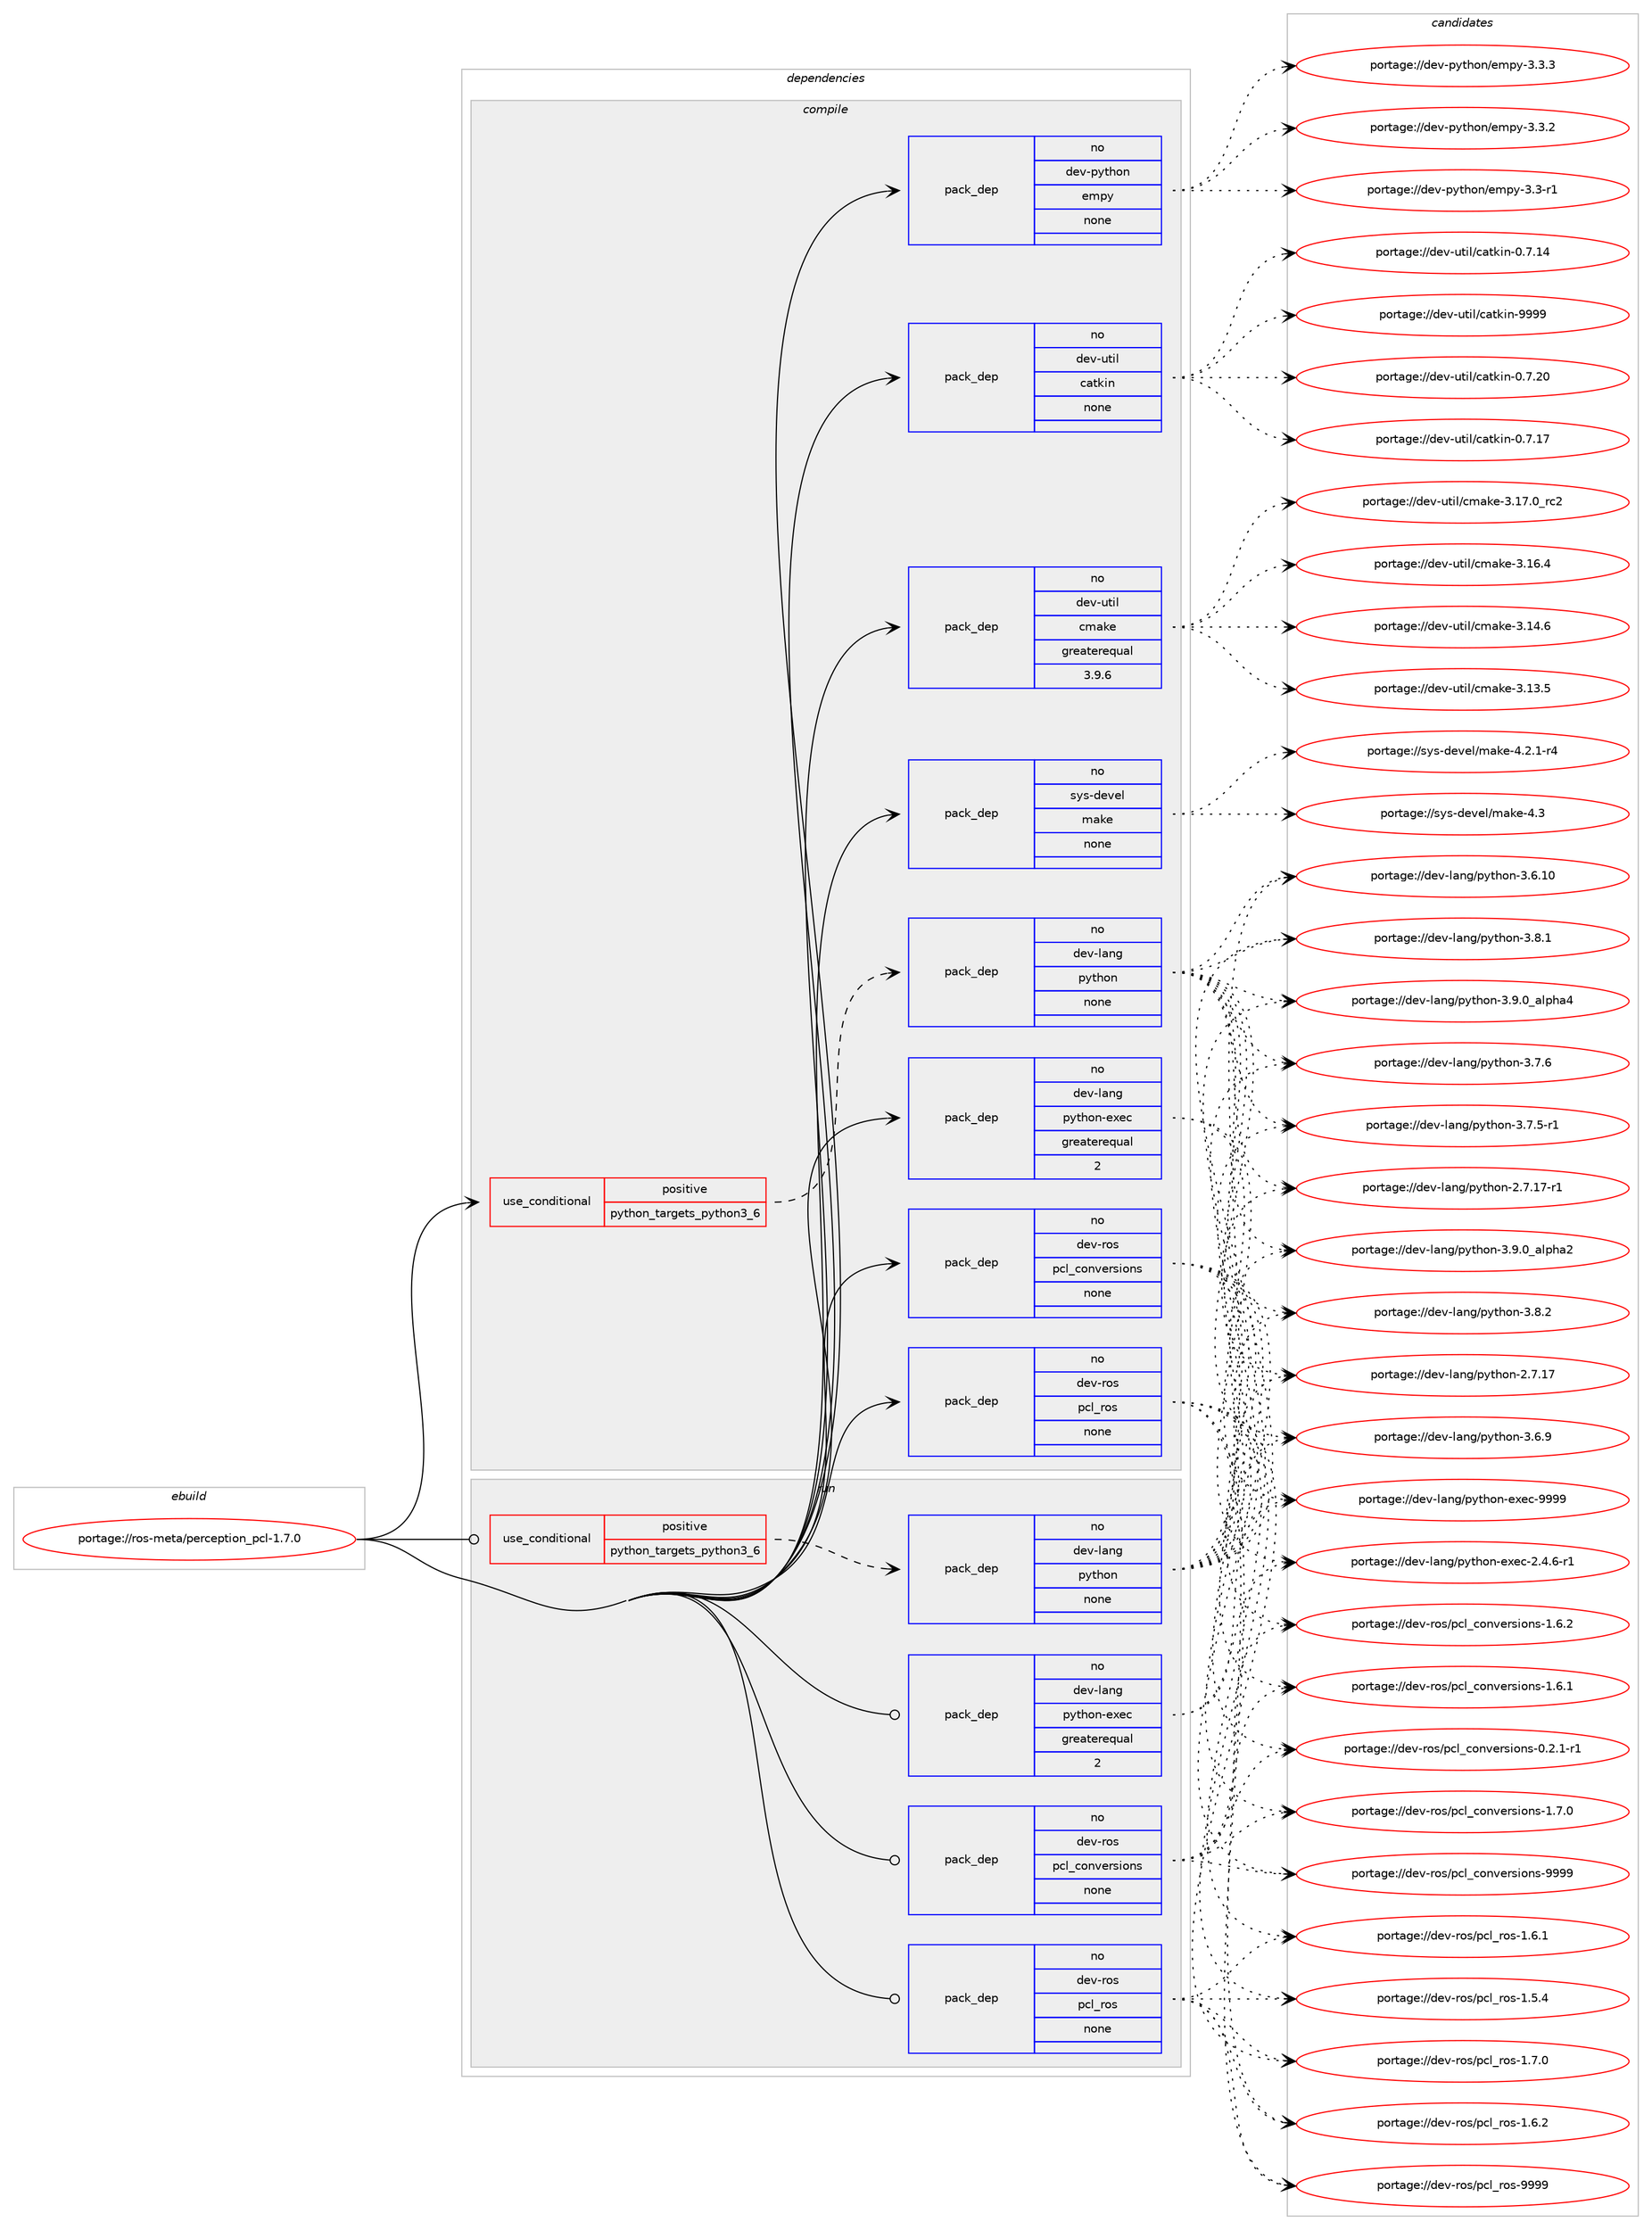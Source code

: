 digraph prolog {

# *************
# Graph options
# *************

newrank=true;
concentrate=true;
compound=true;
graph [rankdir=LR,fontname=Helvetica,fontsize=10,ranksep=1.5];#, ranksep=2.5, nodesep=0.2];
edge  [arrowhead=vee];
node  [fontname=Helvetica,fontsize=10];

# **********
# The ebuild
# **********

subgraph cluster_leftcol {
color=gray;
rank=same;
label=<<i>ebuild</i>>;
id [label="portage://ros-meta/perception_pcl-1.7.0", color=red, width=4, href="../ros-meta/perception_pcl-1.7.0.svg"];
}

# ****************
# The dependencies
# ****************

subgraph cluster_midcol {
color=gray;
label=<<i>dependencies</i>>;
subgraph cluster_compile {
fillcolor="#eeeeee";
style=filled;
label=<<i>compile</i>>;
subgraph cond11950 {
dependency60606 [label=<<TABLE BORDER="0" CELLBORDER="1" CELLSPACING="0" CELLPADDING="4"><TR><TD ROWSPAN="3" CELLPADDING="10">use_conditional</TD></TR><TR><TD>positive</TD></TR><TR><TD>python_targets_python3_6</TD></TR></TABLE>>, shape=none, color=red];
subgraph pack47398 {
dependency60607 [label=<<TABLE BORDER="0" CELLBORDER="1" CELLSPACING="0" CELLPADDING="4" WIDTH="220"><TR><TD ROWSPAN="6" CELLPADDING="30">pack_dep</TD></TR><TR><TD WIDTH="110">no</TD></TR><TR><TD>dev-lang</TD></TR><TR><TD>python</TD></TR><TR><TD>none</TD></TR><TR><TD></TD></TR></TABLE>>, shape=none, color=blue];
}
dependency60606:e -> dependency60607:w [weight=20,style="dashed",arrowhead="vee"];
}
id:e -> dependency60606:w [weight=20,style="solid",arrowhead="vee"];
subgraph pack47399 {
dependency60608 [label=<<TABLE BORDER="0" CELLBORDER="1" CELLSPACING="0" CELLPADDING="4" WIDTH="220"><TR><TD ROWSPAN="6" CELLPADDING="30">pack_dep</TD></TR><TR><TD WIDTH="110">no</TD></TR><TR><TD>dev-lang</TD></TR><TR><TD>python-exec</TD></TR><TR><TD>greaterequal</TD></TR><TR><TD>2</TD></TR></TABLE>>, shape=none, color=blue];
}
id:e -> dependency60608:w [weight=20,style="solid",arrowhead="vee"];
subgraph pack47400 {
dependency60609 [label=<<TABLE BORDER="0" CELLBORDER="1" CELLSPACING="0" CELLPADDING="4" WIDTH="220"><TR><TD ROWSPAN="6" CELLPADDING="30">pack_dep</TD></TR><TR><TD WIDTH="110">no</TD></TR><TR><TD>dev-python</TD></TR><TR><TD>empy</TD></TR><TR><TD>none</TD></TR><TR><TD></TD></TR></TABLE>>, shape=none, color=blue];
}
id:e -> dependency60609:w [weight=20,style="solid",arrowhead="vee"];
subgraph pack47401 {
dependency60610 [label=<<TABLE BORDER="0" CELLBORDER="1" CELLSPACING="0" CELLPADDING="4" WIDTH="220"><TR><TD ROWSPAN="6" CELLPADDING="30">pack_dep</TD></TR><TR><TD WIDTH="110">no</TD></TR><TR><TD>dev-ros</TD></TR><TR><TD>pcl_conversions</TD></TR><TR><TD>none</TD></TR><TR><TD></TD></TR></TABLE>>, shape=none, color=blue];
}
id:e -> dependency60610:w [weight=20,style="solid",arrowhead="vee"];
subgraph pack47402 {
dependency60611 [label=<<TABLE BORDER="0" CELLBORDER="1" CELLSPACING="0" CELLPADDING="4" WIDTH="220"><TR><TD ROWSPAN="6" CELLPADDING="30">pack_dep</TD></TR><TR><TD WIDTH="110">no</TD></TR><TR><TD>dev-ros</TD></TR><TR><TD>pcl_ros</TD></TR><TR><TD>none</TD></TR><TR><TD></TD></TR></TABLE>>, shape=none, color=blue];
}
id:e -> dependency60611:w [weight=20,style="solid",arrowhead="vee"];
subgraph pack47403 {
dependency60612 [label=<<TABLE BORDER="0" CELLBORDER="1" CELLSPACING="0" CELLPADDING="4" WIDTH="220"><TR><TD ROWSPAN="6" CELLPADDING="30">pack_dep</TD></TR><TR><TD WIDTH="110">no</TD></TR><TR><TD>dev-util</TD></TR><TR><TD>catkin</TD></TR><TR><TD>none</TD></TR><TR><TD></TD></TR></TABLE>>, shape=none, color=blue];
}
id:e -> dependency60612:w [weight=20,style="solid",arrowhead="vee"];
subgraph pack47404 {
dependency60613 [label=<<TABLE BORDER="0" CELLBORDER="1" CELLSPACING="0" CELLPADDING="4" WIDTH="220"><TR><TD ROWSPAN="6" CELLPADDING="30">pack_dep</TD></TR><TR><TD WIDTH="110">no</TD></TR><TR><TD>dev-util</TD></TR><TR><TD>cmake</TD></TR><TR><TD>greaterequal</TD></TR><TR><TD>3.9.6</TD></TR></TABLE>>, shape=none, color=blue];
}
id:e -> dependency60613:w [weight=20,style="solid",arrowhead="vee"];
subgraph pack47405 {
dependency60614 [label=<<TABLE BORDER="0" CELLBORDER="1" CELLSPACING="0" CELLPADDING="4" WIDTH="220"><TR><TD ROWSPAN="6" CELLPADDING="30">pack_dep</TD></TR><TR><TD WIDTH="110">no</TD></TR><TR><TD>sys-devel</TD></TR><TR><TD>make</TD></TR><TR><TD>none</TD></TR><TR><TD></TD></TR></TABLE>>, shape=none, color=blue];
}
id:e -> dependency60614:w [weight=20,style="solid",arrowhead="vee"];
}
subgraph cluster_compileandrun {
fillcolor="#eeeeee";
style=filled;
label=<<i>compile and run</i>>;
}
subgraph cluster_run {
fillcolor="#eeeeee";
style=filled;
label=<<i>run</i>>;
subgraph cond11951 {
dependency60615 [label=<<TABLE BORDER="0" CELLBORDER="1" CELLSPACING="0" CELLPADDING="4"><TR><TD ROWSPAN="3" CELLPADDING="10">use_conditional</TD></TR><TR><TD>positive</TD></TR><TR><TD>python_targets_python3_6</TD></TR></TABLE>>, shape=none, color=red];
subgraph pack47406 {
dependency60616 [label=<<TABLE BORDER="0" CELLBORDER="1" CELLSPACING="0" CELLPADDING="4" WIDTH="220"><TR><TD ROWSPAN="6" CELLPADDING="30">pack_dep</TD></TR><TR><TD WIDTH="110">no</TD></TR><TR><TD>dev-lang</TD></TR><TR><TD>python</TD></TR><TR><TD>none</TD></TR><TR><TD></TD></TR></TABLE>>, shape=none, color=blue];
}
dependency60615:e -> dependency60616:w [weight=20,style="dashed",arrowhead="vee"];
}
id:e -> dependency60615:w [weight=20,style="solid",arrowhead="odot"];
subgraph pack47407 {
dependency60617 [label=<<TABLE BORDER="0" CELLBORDER="1" CELLSPACING="0" CELLPADDING="4" WIDTH="220"><TR><TD ROWSPAN="6" CELLPADDING="30">pack_dep</TD></TR><TR><TD WIDTH="110">no</TD></TR><TR><TD>dev-lang</TD></TR><TR><TD>python-exec</TD></TR><TR><TD>greaterequal</TD></TR><TR><TD>2</TD></TR></TABLE>>, shape=none, color=blue];
}
id:e -> dependency60617:w [weight=20,style="solid",arrowhead="odot"];
subgraph pack47408 {
dependency60618 [label=<<TABLE BORDER="0" CELLBORDER="1" CELLSPACING="0" CELLPADDING="4" WIDTH="220"><TR><TD ROWSPAN="6" CELLPADDING="30">pack_dep</TD></TR><TR><TD WIDTH="110">no</TD></TR><TR><TD>dev-ros</TD></TR><TR><TD>pcl_conversions</TD></TR><TR><TD>none</TD></TR><TR><TD></TD></TR></TABLE>>, shape=none, color=blue];
}
id:e -> dependency60618:w [weight=20,style="solid",arrowhead="odot"];
subgraph pack47409 {
dependency60619 [label=<<TABLE BORDER="0" CELLBORDER="1" CELLSPACING="0" CELLPADDING="4" WIDTH="220"><TR><TD ROWSPAN="6" CELLPADDING="30">pack_dep</TD></TR><TR><TD WIDTH="110">no</TD></TR><TR><TD>dev-ros</TD></TR><TR><TD>pcl_ros</TD></TR><TR><TD>none</TD></TR><TR><TD></TD></TR></TABLE>>, shape=none, color=blue];
}
id:e -> dependency60619:w [weight=20,style="solid",arrowhead="odot"];
}
}

# **************
# The candidates
# **************

subgraph cluster_choices {
rank=same;
color=gray;
label=<<i>candidates</i>>;

subgraph choice47398 {
color=black;
nodesep=1;
choice10010111845108971101034711212111610411111045514657464895971081121049752 [label="portage://dev-lang/python-3.9.0_alpha4", color=red, width=4,href="../dev-lang/python-3.9.0_alpha4.svg"];
choice10010111845108971101034711212111610411111045514657464895971081121049750 [label="portage://dev-lang/python-3.9.0_alpha2", color=red, width=4,href="../dev-lang/python-3.9.0_alpha2.svg"];
choice100101118451089711010347112121116104111110455146564650 [label="portage://dev-lang/python-3.8.2", color=red, width=4,href="../dev-lang/python-3.8.2.svg"];
choice100101118451089711010347112121116104111110455146564649 [label="portage://dev-lang/python-3.8.1", color=red, width=4,href="../dev-lang/python-3.8.1.svg"];
choice100101118451089711010347112121116104111110455146554654 [label="portage://dev-lang/python-3.7.6", color=red, width=4,href="../dev-lang/python-3.7.6.svg"];
choice1001011184510897110103471121211161041111104551465546534511449 [label="portage://dev-lang/python-3.7.5-r1", color=red, width=4,href="../dev-lang/python-3.7.5-r1.svg"];
choice100101118451089711010347112121116104111110455146544657 [label="portage://dev-lang/python-3.6.9", color=red, width=4,href="../dev-lang/python-3.6.9.svg"];
choice10010111845108971101034711212111610411111045514654464948 [label="portage://dev-lang/python-3.6.10", color=red, width=4,href="../dev-lang/python-3.6.10.svg"];
choice100101118451089711010347112121116104111110455046554649554511449 [label="portage://dev-lang/python-2.7.17-r1", color=red, width=4,href="../dev-lang/python-2.7.17-r1.svg"];
choice10010111845108971101034711212111610411111045504655464955 [label="portage://dev-lang/python-2.7.17", color=red, width=4,href="../dev-lang/python-2.7.17.svg"];
dependency60607:e -> choice10010111845108971101034711212111610411111045514657464895971081121049752:w [style=dotted,weight="100"];
dependency60607:e -> choice10010111845108971101034711212111610411111045514657464895971081121049750:w [style=dotted,weight="100"];
dependency60607:e -> choice100101118451089711010347112121116104111110455146564650:w [style=dotted,weight="100"];
dependency60607:e -> choice100101118451089711010347112121116104111110455146564649:w [style=dotted,weight="100"];
dependency60607:e -> choice100101118451089711010347112121116104111110455146554654:w [style=dotted,weight="100"];
dependency60607:e -> choice1001011184510897110103471121211161041111104551465546534511449:w [style=dotted,weight="100"];
dependency60607:e -> choice100101118451089711010347112121116104111110455146544657:w [style=dotted,weight="100"];
dependency60607:e -> choice10010111845108971101034711212111610411111045514654464948:w [style=dotted,weight="100"];
dependency60607:e -> choice100101118451089711010347112121116104111110455046554649554511449:w [style=dotted,weight="100"];
dependency60607:e -> choice10010111845108971101034711212111610411111045504655464955:w [style=dotted,weight="100"];
}
subgraph choice47399 {
color=black;
nodesep=1;
choice10010111845108971101034711212111610411111045101120101994557575757 [label="portage://dev-lang/python-exec-9999", color=red, width=4,href="../dev-lang/python-exec-9999.svg"];
choice10010111845108971101034711212111610411111045101120101994550465246544511449 [label="portage://dev-lang/python-exec-2.4.6-r1", color=red, width=4,href="../dev-lang/python-exec-2.4.6-r1.svg"];
dependency60608:e -> choice10010111845108971101034711212111610411111045101120101994557575757:w [style=dotted,weight="100"];
dependency60608:e -> choice10010111845108971101034711212111610411111045101120101994550465246544511449:w [style=dotted,weight="100"];
}
subgraph choice47400 {
color=black;
nodesep=1;
choice1001011184511212111610411111047101109112121455146514651 [label="portage://dev-python/empy-3.3.3", color=red, width=4,href="../dev-python/empy-3.3.3.svg"];
choice1001011184511212111610411111047101109112121455146514650 [label="portage://dev-python/empy-3.3.2", color=red, width=4,href="../dev-python/empy-3.3.2.svg"];
choice1001011184511212111610411111047101109112121455146514511449 [label="portage://dev-python/empy-3.3-r1", color=red, width=4,href="../dev-python/empy-3.3-r1.svg"];
dependency60609:e -> choice1001011184511212111610411111047101109112121455146514651:w [style=dotted,weight="100"];
dependency60609:e -> choice1001011184511212111610411111047101109112121455146514650:w [style=dotted,weight="100"];
dependency60609:e -> choice1001011184511212111610411111047101109112121455146514511449:w [style=dotted,weight="100"];
}
subgraph choice47401 {
color=black;
nodesep=1;
choice10010111845114111115471129910895991111101181011141151051111101154557575757 [label="portage://dev-ros/pcl_conversions-9999", color=red, width=4,href="../dev-ros/pcl_conversions-9999.svg"];
choice1001011184511411111547112991089599111110118101114115105111110115454946554648 [label="portage://dev-ros/pcl_conversions-1.7.0", color=red, width=4,href="../dev-ros/pcl_conversions-1.7.0.svg"];
choice1001011184511411111547112991089599111110118101114115105111110115454946544650 [label="portage://dev-ros/pcl_conversions-1.6.2", color=red, width=4,href="../dev-ros/pcl_conversions-1.6.2.svg"];
choice1001011184511411111547112991089599111110118101114115105111110115454946544649 [label="portage://dev-ros/pcl_conversions-1.6.1", color=red, width=4,href="../dev-ros/pcl_conversions-1.6.1.svg"];
choice10010111845114111115471129910895991111101181011141151051111101154548465046494511449 [label="portage://dev-ros/pcl_conversions-0.2.1-r1", color=red, width=4,href="../dev-ros/pcl_conversions-0.2.1-r1.svg"];
dependency60610:e -> choice10010111845114111115471129910895991111101181011141151051111101154557575757:w [style=dotted,weight="100"];
dependency60610:e -> choice1001011184511411111547112991089599111110118101114115105111110115454946554648:w [style=dotted,weight="100"];
dependency60610:e -> choice1001011184511411111547112991089599111110118101114115105111110115454946544650:w [style=dotted,weight="100"];
dependency60610:e -> choice1001011184511411111547112991089599111110118101114115105111110115454946544649:w [style=dotted,weight="100"];
dependency60610:e -> choice10010111845114111115471129910895991111101181011141151051111101154548465046494511449:w [style=dotted,weight="100"];
}
subgraph choice47402 {
color=black;
nodesep=1;
choice100101118451141111154711299108951141111154557575757 [label="portage://dev-ros/pcl_ros-9999", color=red, width=4,href="../dev-ros/pcl_ros-9999.svg"];
choice10010111845114111115471129910895114111115454946554648 [label="portage://dev-ros/pcl_ros-1.7.0", color=red, width=4,href="../dev-ros/pcl_ros-1.7.0.svg"];
choice10010111845114111115471129910895114111115454946544650 [label="portage://dev-ros/pcl_ros-1.6.2", color=red, width=4,href="../dev-ros/pcl_ros-1.6.2.svg"];
choice10010111845114111115471129910895114111115454946544649 [label="portage://dev-ros/pcl_ros-1.6.1", color=red, width=4,href="../dev-ros/pcl_ros-1.6.1.svg"];
choice10010111845114111115471129910895114111115454946534652 [label="portage://dev-ros/pcl_ros-1.5.4", color=red, width=4,href="../dev-ros/pcl_ros-1.5.4.svg"];
dependency60611:e -> choice100101118451141111154711299108951141111154557575757:w [style=dotted,weight="100"];
dependency60611:e -> choice10010111845114111115471129910895114111115454946554648:w [style=dotted,weight="100"];
dependency60611:e -> choice10010111845114111115471129910895114111115454946544650:w [style=dotted,weight="100"];
dependency60611:e -> choice10010111845114111115471129910895114111115454946544649:w [style=dotted,weight="100"];
dependency60611:e -> choice10010111845114111115471129910895114111115454946534652:w [style=dotted,weight="100"];
}
subgraph choice47403 {
color=black;
nodesep=1;
choice100101118451171161051084799971161071051104557575757 [label="portage://dev-util/catkin-9999", color=red, width=4,href="../dev-util/catkin-9999.svg"];
choice1001011184511711610510847999711610710511045484655465048 [label="portage://dev-util/catkin-0.7.20", color=red, width=4,href="../dev-util/catkin-0.7.20.svg"];
choice1001011184511711610510847999711610710511045484655464955 [label="portage://dev-util/catkin-0.7.17", color=red, width=4,href="../dev-util/catkin-0.7.17.svg"];
choice1001011184511711610510847999711610710511045484655464952 [label="portage://dev-util/catkin-0.7.14", color=red, width=4,href="../dev-util/catkin-0.7.14.svg"];
dependency60612:e -> choice100101118451171161051084799971161071051104557575757:w [style=dotted,weight="100"];
dependency60612:e -> choice1001011184511711610510847999711610710511045484655465048:w [style=dotted,weight="100"];
dependency60612:e -> choice1001011184511711610510847999711610710511045484655464955:w [style=dotted,weight="100"];
dependency60612:e -> choice1001011184511711610510847999711610710511045484655464952:w [style=dotted,weight="100"];
}
subgraph choice47404 {
color=black;
nodesep=1;
choice1001011184511711610510847991099710710145514649554648951149950 [label="portage://dev-util/cmake-3.17.0_rc2", color=red, width=4,href="../dev-util/cmake-3.17.0_rc2.svg"];
choice1001011184511711610510847991099710710145514649544652 [label="portage://dev-util/cmake-3.16.4", color=red, width=4,href="../dev-util/cmake-3.16.4.svg"];
choice1001011184511711610510847991099710710145514649524654 [label="portage://dev-util/cmake-3.14.6", color=red, width=4,href="../dev-util/cmake-3.14.6.svg"];
choice1001011184511711610510847991099710710145514649514653 [label="portage://dev-util/cmake-3.13.5", color=red, width=4,href="../dev-util/cmake-3.13.5.svg"];
dependency60613:e -> choice1001011184511711610510847991099710710145514649554648951149950:w [style=dotted,weight="100"];
dependency60613:e -> choice1001011184511711610510847991099710710145514649544652:w [style=dotted,weight="100"];
dependency60613:e -> choice1001011184511711610510847991099710710145514649524654:w [style=dotted,weight="100"];
dependency60613:e -> choice1001011184511711610510847991099710710145514649514653:w [style=dotted,weight="100"];
}
subgraph choice47405 {
color=black;
nodesep=1;
choice11512111545100101118101108471099710710145524651 [label="portage://sys-devel/make-4.3", color=red, width=4,href="../sys-devel/make-4.3.svg"];
choice1151211154510010111810110847109971071014552465046494511452 [label="portage://sys-devel/make-4.2.1-r4", color=red, width=4,href="../sys-devel/make-4.2.1-r4.svg"];
dependency60614:e -> choice11512111545100101118101108471099710710145524651:w [style=dotted,weight="100"];
dependency60614:e -> choice1151211154510010111810110847109971071014552465046494511452:w [style=dotted,weight="100"];
}
subgraph choice47406 {
color=black;
nodesep=1;
choice10010111845108971101034711212111610411111045514657464895971081121049752 [label="portage://dev-lang/python-3.9.0_alpha4", color=red, width=4,href="../dev-lang/python-3.9.0_alpha4.svg"];
choice10010111845108971101034711212111610411111045514657464895971081121049750 [label="portage://dev-lang/python-3.9.0_alpha2", color=red, width=4,href="../dev-lang/python-3.9.0_alpha2.svg"];
choice100101118451089711010347112121116104111110455146564650 [label="portage://dev-lang/python-3.8.2", color=red, width=4,href="../dev-lang/python-3.8.2.svg"];
choice100101118451089711010347112121116104111110455146564649 [label="portage://dev-lang/python-3.8.1", color=red, width=4,href="../dev-lang/python-3.8.1.svg"];
choice100101118451089711010347112121116104111110455146554654 [label="portage://dev-lang/python-3.7.6", color=red, width=4,href="../dev-lang/python-3.7.6.svg"];
choice1001011184510897110103471121211161041111104551465546534511449 [label="portage://dev-lang/python-3.7.5-r1", color=red, width=4,href="../dev-lang/python-3.7.5-r1.svg"];
choice100101118451089711010347112121116104111110455146544657 [label="portage://dev-lang/python-3.6.9", color=red, width=4,href="../dev-lang/python-3.6.9.svg"];
choice10010111845108971101034711212111610411111045514654464948 [label="portage://dev-lang/python-3.6.10", color=red, width=4,href="../dev-lang/python-3.6.10.svg"];
choice100101118451089711010347112121116104111110455046554649554511449 [label="portage://dev-lang/python-2.7.17-r1", color=red, width=4,href="../dev-lang/python-2.7.17-r1.svg"];
choice10010111845108971101034711212111610411111045504655464955 [label="portage://dev-lang/python-2.7.17", color=red, width=4,href="../dev-lang/python-2.7.17.svg"];
dependency60616:e -> choice10010111845108971101034711212111610411111045514657464895971081121049752:w [style=dotted,weight="100"];
dependency60616:e -> choice10010111845108971101034711212111610411111045514657464895971081121049750:w [style=dotted,weight="100"];
dependency60616:e -> choice100101118451089711010347112121116104111110455146564650:w [style=dotted,weight="100"];
dependency60616:e -> choice100101118451089711010347112121116104111110455146564649:w [style=dotted,weight="100"];
dependency60616:e -> choice100101118451089711010347112121116104111110455146554654:w [style=dotted,weight="100"];
dependency60616:e -> choice1001011184510897110103471121211161041111104551465546534511449:w [style=dotted,weight="100"];
dependency60616:e -> choice100101118451089711010347112121116104111110455146544657:w [style=dotted,weight="100"];
dependency60616:e -> choice10010111845108971101034711212111610411111045514654464948:w [style=dotted,weight="100"];
dependency60616:e -> choice100101118451089711010347112121116104111110455046554649554511449:w [style=dotted,weight="100"];
dependency60616:e -> choice10010111845108971101034711212111610411111045504655464955:w [style=dotted,weight="100"];
}
subgraph choice47407 {
color=black;
nodesep=1;
choice10010111845108971101034711212111610411111045101120101994557575757 [label="portage://dev-lang/python-exec-9999", color=red, width=4,href="../dev-lang/python-exec-9999.svg"];
choice10010111845108971101034711212111610411111045101120101994550465246544511449 [label="portage://dev-lang/python-exec-2.4.6-r1", color=red, width=4,href="../dev-lang/python-exec-2.4.6-r1.svg"];
dependency60617:e -> choice10010111845108971101034711212111610411111045101120101994557575757:w [style=dotted,weight="100"];
dependency60617:e -> choice10010111845108971101034711212111610411111045101120101994550465246544511449:w [style=dotted,weight="100"];
}
subgraph choice47408 {
color=black;
nodesep=1;
choice10010111845114111115471129910895991111101181011141151051111101154557575757 [label="portage://dev-ros/pcl_conversions-9999", color=red, width=4,href="../dev-ros/pcl_conversions-9999.svg"];
choice1001011184511411111547112991089599111110118101114115105111110115454946554648 [label="portage://dev-ros/pcl_conversions-1.7.0", color=red, width=4,href="../dev-ros/pcl_conversions-1.7.0.svg"];
choice1001011184511411111547112991089599111110118101114115105111110115454946544650 [label="portage://dev-ros/pcl_conversions-1.6.2", color=red, width=4,href="../dev-ros/pcl_conversions-1.6.2.svg"];
choice1001011184511411111547112991089599111110118101114115105111110115454946544649 [label="portage://dev-ros/pcl_conversions-1.6.1", color=red, width=4,href="../dev-ros/pcl_conversions-1.6.1.svg"];
choice10010111845114111115471129910895991111101181011141151051111101154548465046494511449 [label="portage://dev-ros/pcl_conversions-0.2.1-r1", color=red, width=4,href="../dev-ros/pcl_conversions-0.2.1-r1.svg"];
dependency60618:e -> choice10010111845114111115471129910895991111101181011141151051111101154557575757:w [style=dotted,weight="100"];
dependency60618:e -> choice1001011184511411111547112991089599111110118101114115105111110115454946554648:w [style=dotted,weight="100"];
dependency60618:e -> choice1001011184511411111547112991089599111110118101114115105111110115454946544650:w [style=dotted,weight="100"];
dependency60618:e -> choice1001011184511411111547112991089599111110118101114115105111110115454946544649:w [style=dotted,weight="100"];
dependency60618:e -> choice10010111845114111115471129910895991111101181011141151051111101154548465046494511449:w [style=dotted,weight="100"];
}
subgraph choice47409 {
color=black;
nodesep=1;
choice100101118451141111154711299108951141111154557575757 [label="portage://dev-ros/pcl_ros-9999", color=red, width=4,href="../dev-ros/pcl_ros-9999.svg"];
choice10010111845114111115471129910895114111115454946554648 [label="portage://dev-ros/pcl_ros-1.7.0", color=red, width=4,href="../dev-ros/pcl_ros-1.7.0.svg"];
choice10010111845114111115471129910895114111115454946544650 [label="portage://dev-ros/pcl_ros-1.6.2", color=red, width=4,href="../dev-ros/pcl_ros-1.6.2.svg"];
choice10010111845114111115471129910895114111115454946544649 [label="portage://dev-ros/pcl_ros-1.6.1", color=red, width=4,href="../dev-ros/pcl_ros-1.6.1.svg"];
choice10010111845114111115471129910895114111115454946534652 [label="portage://dev-ros/pcl_ros-1.5.4", color=red, width=4,href="../dev-ros/pcl_ros-1.5.4.svg"];
dependency60619:e -> choice100101118451141111154711299108951141111154557575757:w [style=dotted,weight="100"];
dependency60619:e -> choice10010111845114111115471129910895114111115454946554648:w [style=dotted,weight="100"];
dependency60619:e -> choice10010111845114111115471129910895114111115454946544650:w [style=dotted,weight="100"];
dependency60619:e -> choice10010111845114111115471129910895114111115454946544649:w [style=dotted,weight="100"];
dependency60619:e -> choice10010111845114111115471129910895114111115454946534652:w [style=dotted,weight="100"];
}
}

}
